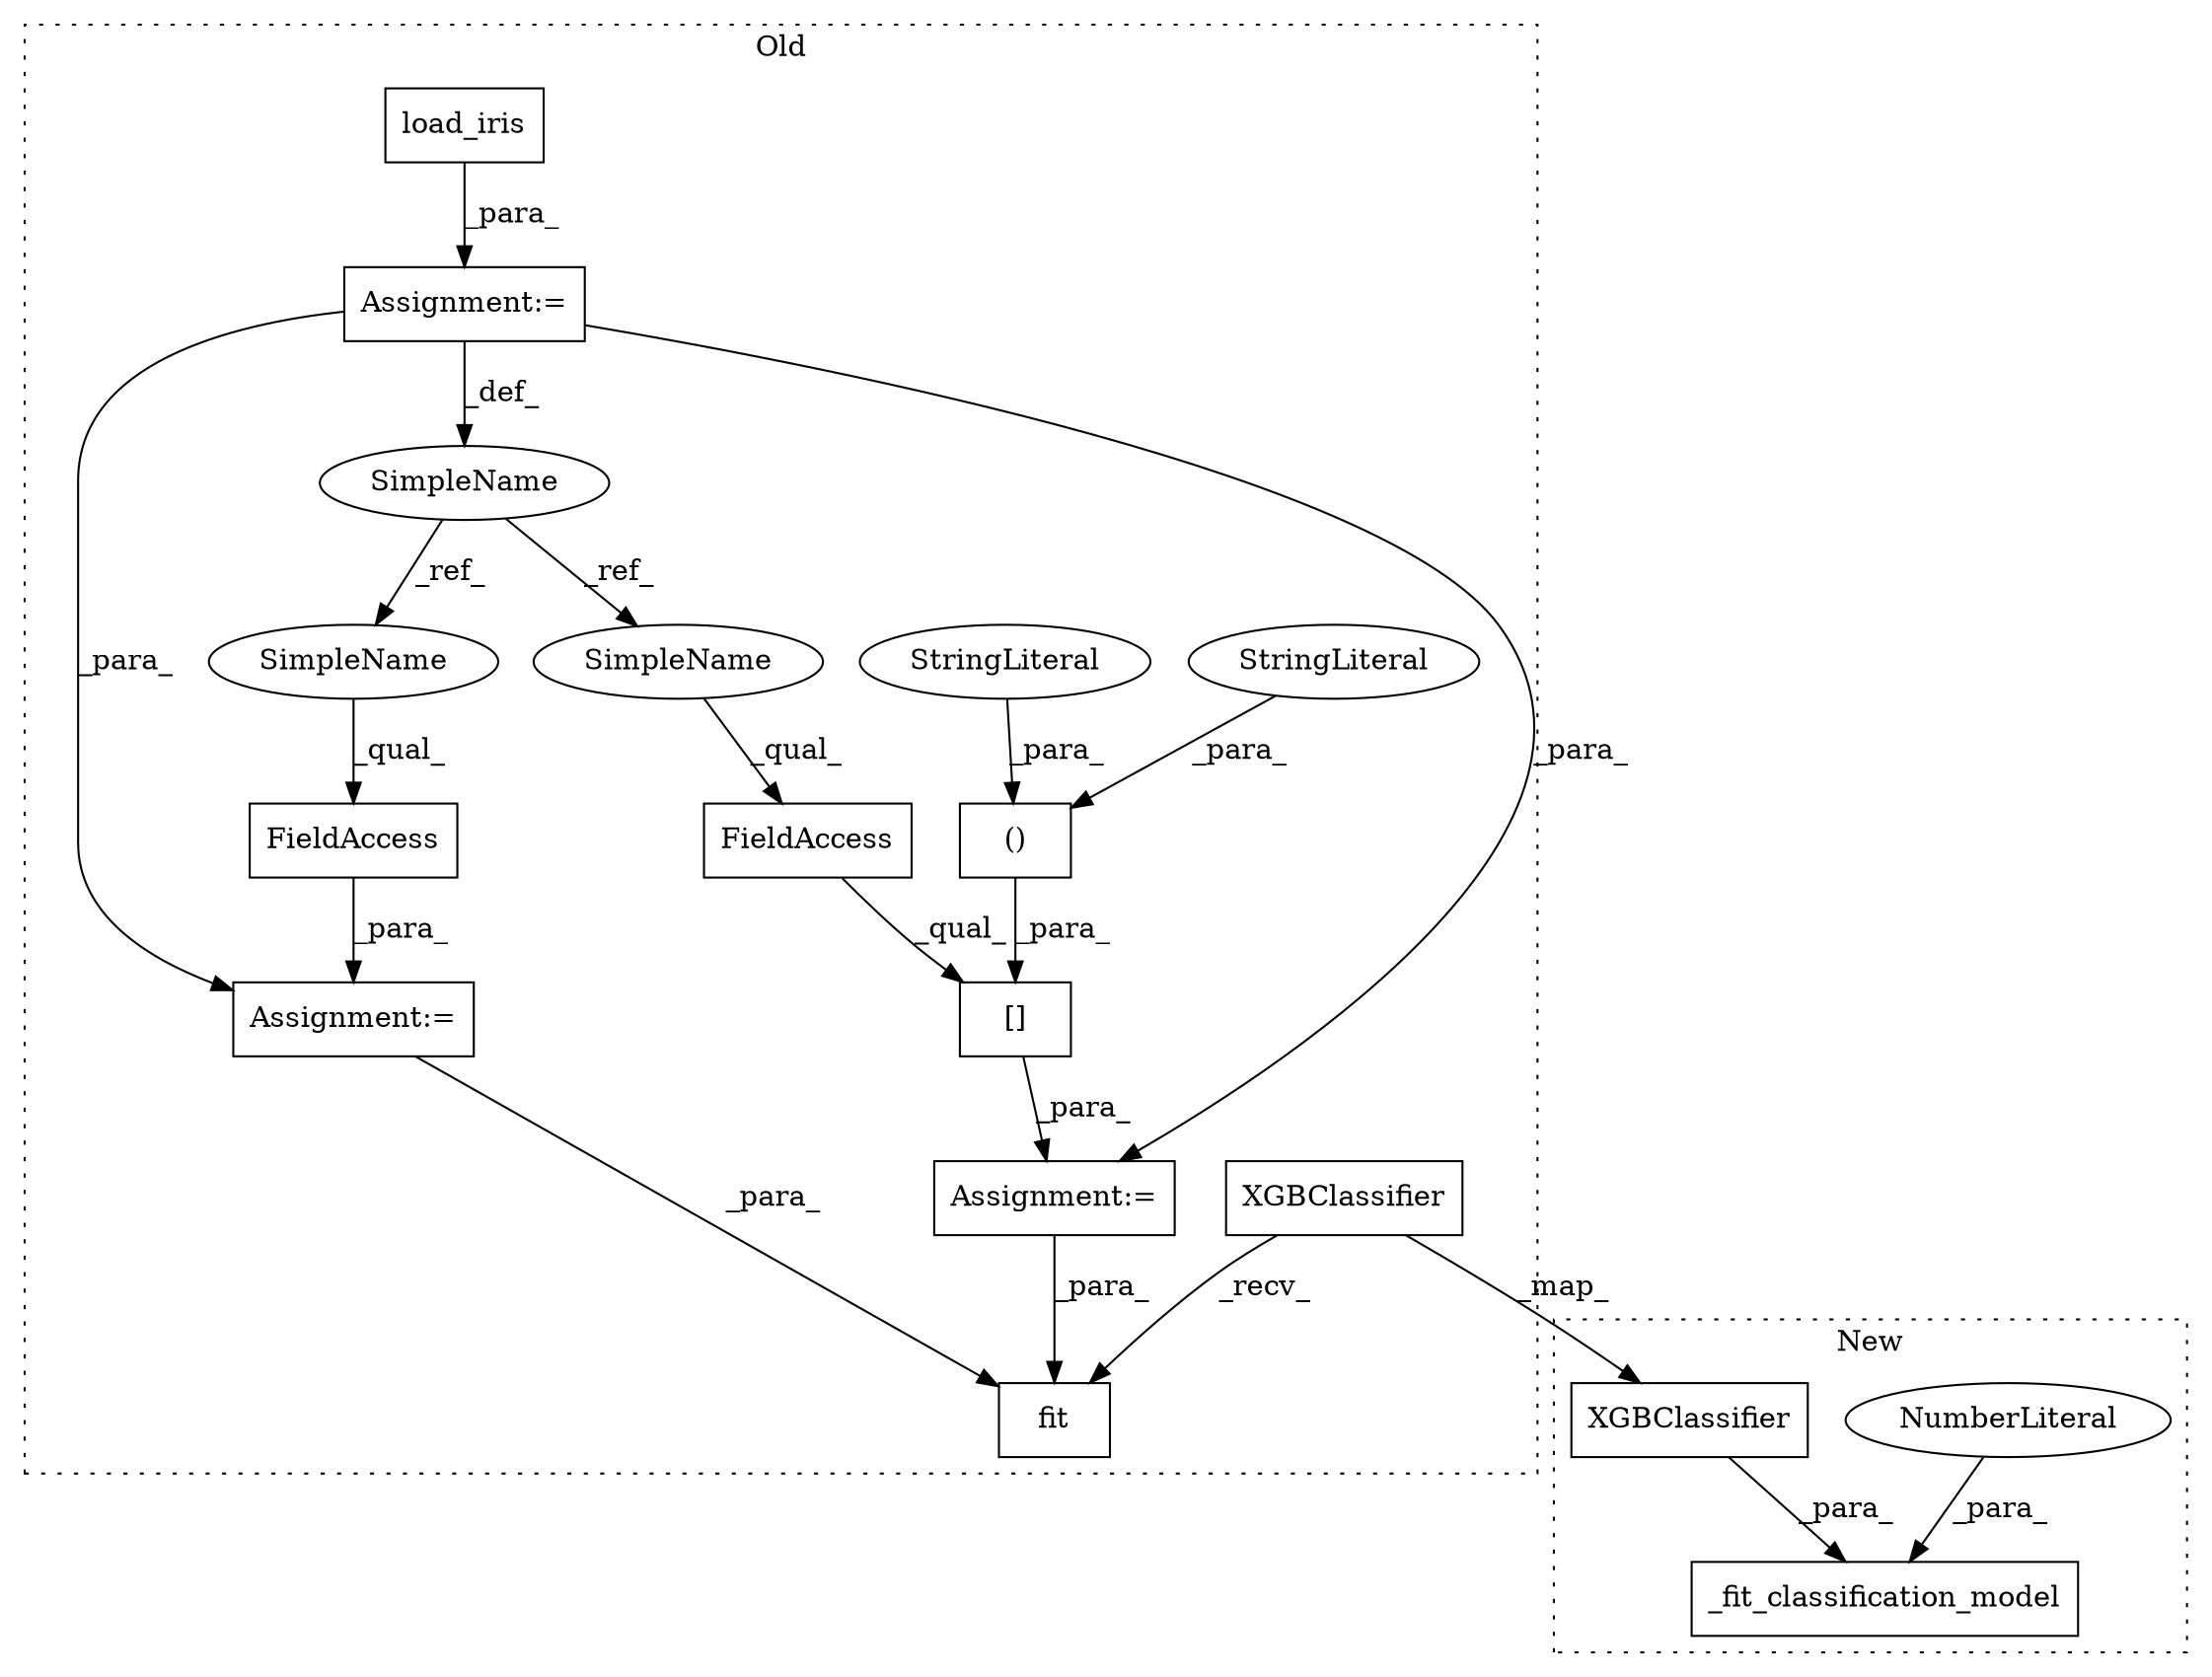 digraph G {
subgraph cluster0 {
1 [label="load_iris" a="32" s="1723" l="11" shape="box"];
3 [label="fit" a="32" s="1859,1866" l="4,1" shape="box"];
4 [label="()" a="106" s="1757" l="46" shape="box"];
6 [label="[]" a="2" s="1742,1803" l="15,2" shape="box"];
7 [label="XGBClassifier" a="32" s="1834" l="15" shape="box"];
9 [label="FieldAccess" a="22" s="1742" l="9" shape="box"];
10 [label="SimpleName" a="42" s="1718" l="4" shape="ellipse"];
11 [label="FieldAccess" a="22" s="1813" l="11" shape="box"];
12 [label="StringLiteral" a="45" s="1757" l="17" shape="ellipse"];
13 [label="Assignment:=" a="7" s="1722" l="1" shape="box"];
14 [label="Assignment:=" a="7" s="1741" l="1" shape="box"];
15 [label="Assignment:=" a="7" s="1812" l="1" shape="box"];
16 [label="StringLiteral" a="45" s="1787" l="16" shape="ellipse"];
17 [label="SimpleName" a="42" s="1813" l="4" shape="ellipse"];
18 [label="SimpleName" a="42" s="1742" l="4" shape="ellipse"];
label = "Old";
style="dotted";
}
subgraph cluster1 {
2 [label="_fit_classification_model" a="32" s="2598,2641" l="26,1" shape="box"];
5 [label="NumberLiteral" a="34" s="2640" l="1" shape="ellipse"];
8 [label="XGBClassifier" a="32" s="2624" l="15" shape="box"];
label = "New";
style="dotted";
}
1 -> 13 [label="_para_"];
4 -> 6 [label="_para_"];
5 -> 2 [label="_para_"];
6 -> 14 [label="_para_"];
7 -> 3 [label="_recv_"];
7 -> 8 [label="_map_"];
8 -> 2 [label="_para_"];
9 -> 6 [label="_qual_"];
10 -> 18 [label="_ref_"];
10 -> 17 [label="_ref_"];
11 -> 15 [label="_para_"];
12 -> 4 [label="_para_"];
13 -> 10 [label="_def_"];
13 -> 15 [label="_para_"];
13 -> 14 [label="_para_"];
14 -> 3 [label="_para_"];
15 -> 3 [label="_para_"];
16 -> 4 [label="_para_"];
17 -> 11 [label="_qual_"];
18 -> 9 [label="_qual_"];
}